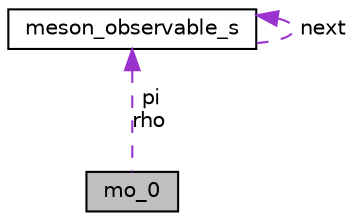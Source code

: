 digraph "mo_0"
{
 // LATEX_PDF_SIZE
  edge [fontname="Helvetica",fontsize="10",labelfontname="Helvetica",labelfontsize="10"];
  node [fontname="Helvetica",fontsize="10",shape=record];
  Node1 [label="mo_0",height=0.2,width=0.4,color="black", fillcolor="grey75", style="filled", fontcolor="black",tooltip="Bundle of meson_observables with momentum 0."];
  Node2 -> Node1 [dir="back",color="darkorchid3",fontsize="10",style="dashed",label=" pi\nrho" ];
  Node2 [label="meson_observable_s",height=0.2,width=0.4,color="black", fillcolor="white", style="filled",URL="$d6/d0c/structmeson__observable__s.html",tooltip=" "];
  Node2 -> Node2 [dir="back",color="darkorchid3",fontsize="10",style="dashed",label=" next" ];
}
